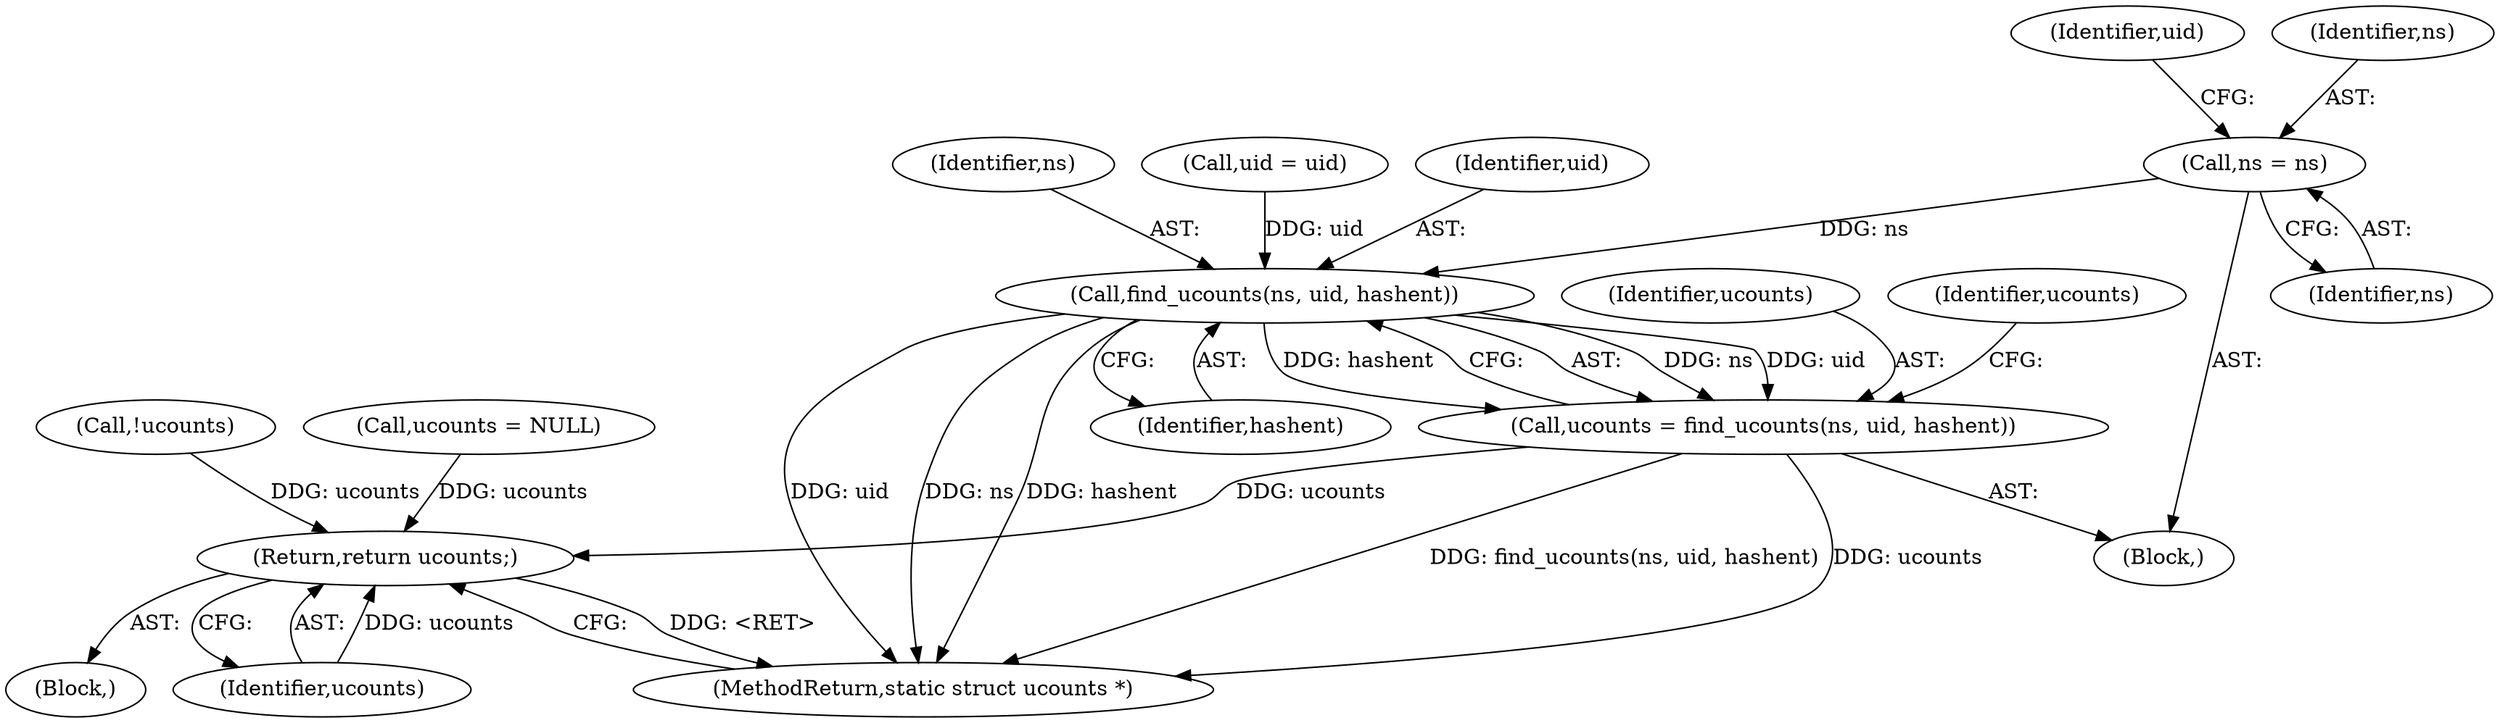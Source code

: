 digraph "0_linux_040757f738e13caaa9c5078bca79aa97e11dde88@pointer" {
"1000128" [label="(Call,ns = ns)"];
"1000142" [label="(Call,find_ucounts(ns, uid, hashent))"];
"1000140" [label="(Call,ucounts = find_ucounts(ns, uid, hashent))"];
"1000169" [label="(Return,return ucounts;)"];
"1000141" [label="(Identifier,ucounts)"];
"1000145" [label="(Identifier,hashent)"];
"1000132" [label="(Identifier,uid)"];
"1000120" [label="(Call,!ucounts)"];
"1000130" [label="(Identifier,ns)"];
"1000147" [label="(Identifier,ucounts)"];
"1000103" [label="(Block,)"];
"1000140" [label="(Call,ucounts = find_ucounts(ns, uid, hashent))"];
"1000143" [label="(Identifier,ns)"];
"1000169" [label="(Return,return ucounts;)"];
"1000157" [label="(Call,ucounts = NULL)"];
"1000171" [label="(MethodReturn,static struct ucounts *)"];
"1000170" [label="(Identifier,ucounts)"];
"1000128" [label="(Call,ns = ns)"];
"1000122" [label="(Block,)"];
"1000129" [label="(Identifier,ns)"];
"1000142" [label="(Call,find_ucounts(ns, uid, hashent))"];
"1000131" [label="(Call,uid = uid)"];
"1000144" [label="(Identifier,uid)"];
"1000128" -> "1000122"  [label="AST: "];
"1000128" -> "1000130"  [label="CFG: "];
"1000129" -> "1000128"  [label="AST: "];
"1000130" -> "1000128"  [label="AST: "];
"1000132" -> "1000128"  [label="CFG: "];
"1000128" -> "1000142"  [label="DDG: ns"];
"1000142" -> "1000140"  [label="AST: "];
"1000142" -> "1000145"  [label="CFG: "];
"1000143" -> "1000142"  [label="AST: "];
"1000144" -> "1000142"  [label="AST: "];
"1000145" -> "1000142"  [label="AST: "];
"1000140" -> "1000142"  [label="CFG: "];
"1000142" -> "1000171"  [label="DDG: uid"];
"1000142" -> "1000171"  [label="DDG: ns"];
"1000142" -> "1000171"  [label="DDG: hashent"];
"1000142" -> "1000140"  [label="DDG: ns"];
"1000142" -> "1000140"  [label="DDG: uid"];
"1000142" -> "1000140"  [label="DDG: hashent"];
"1000131" -> "1000142"  [label="DDG: uid"];
"1000140" -> "1000122"  [label="AST: "];
"1000141" -> "1000140"  [label="AST: "];
"1000147" -> "1000140"  [label="CFG: "];
"1000140" -> "1000171"  [label="DDG: find_ucounts(ns, uid, hashent)"];
"1000140" -> "1000171"  [label="DDG: ucounts"];
"1000140" -> "1000169"  [label="DDG: ucounts"];
"1000169" -> "1000103"  [label="AST: "];
"1000169" -> "1000170"  [label="CFG: "];
"1000170" -> "1000169"  [label="AST: "];
"1000171" -> "1000169"  [label="CFG: "];
"1000169" -> "1000171"  [label="DDG: <RET>"];
"1000170" -> "1000169"  [label="DDG: ucounts"];
"1000157" -> "1000169"  [label="DDG: ucounts"];
"1000120" -> "1000169"  [label="DDG: ucounts"];
}
